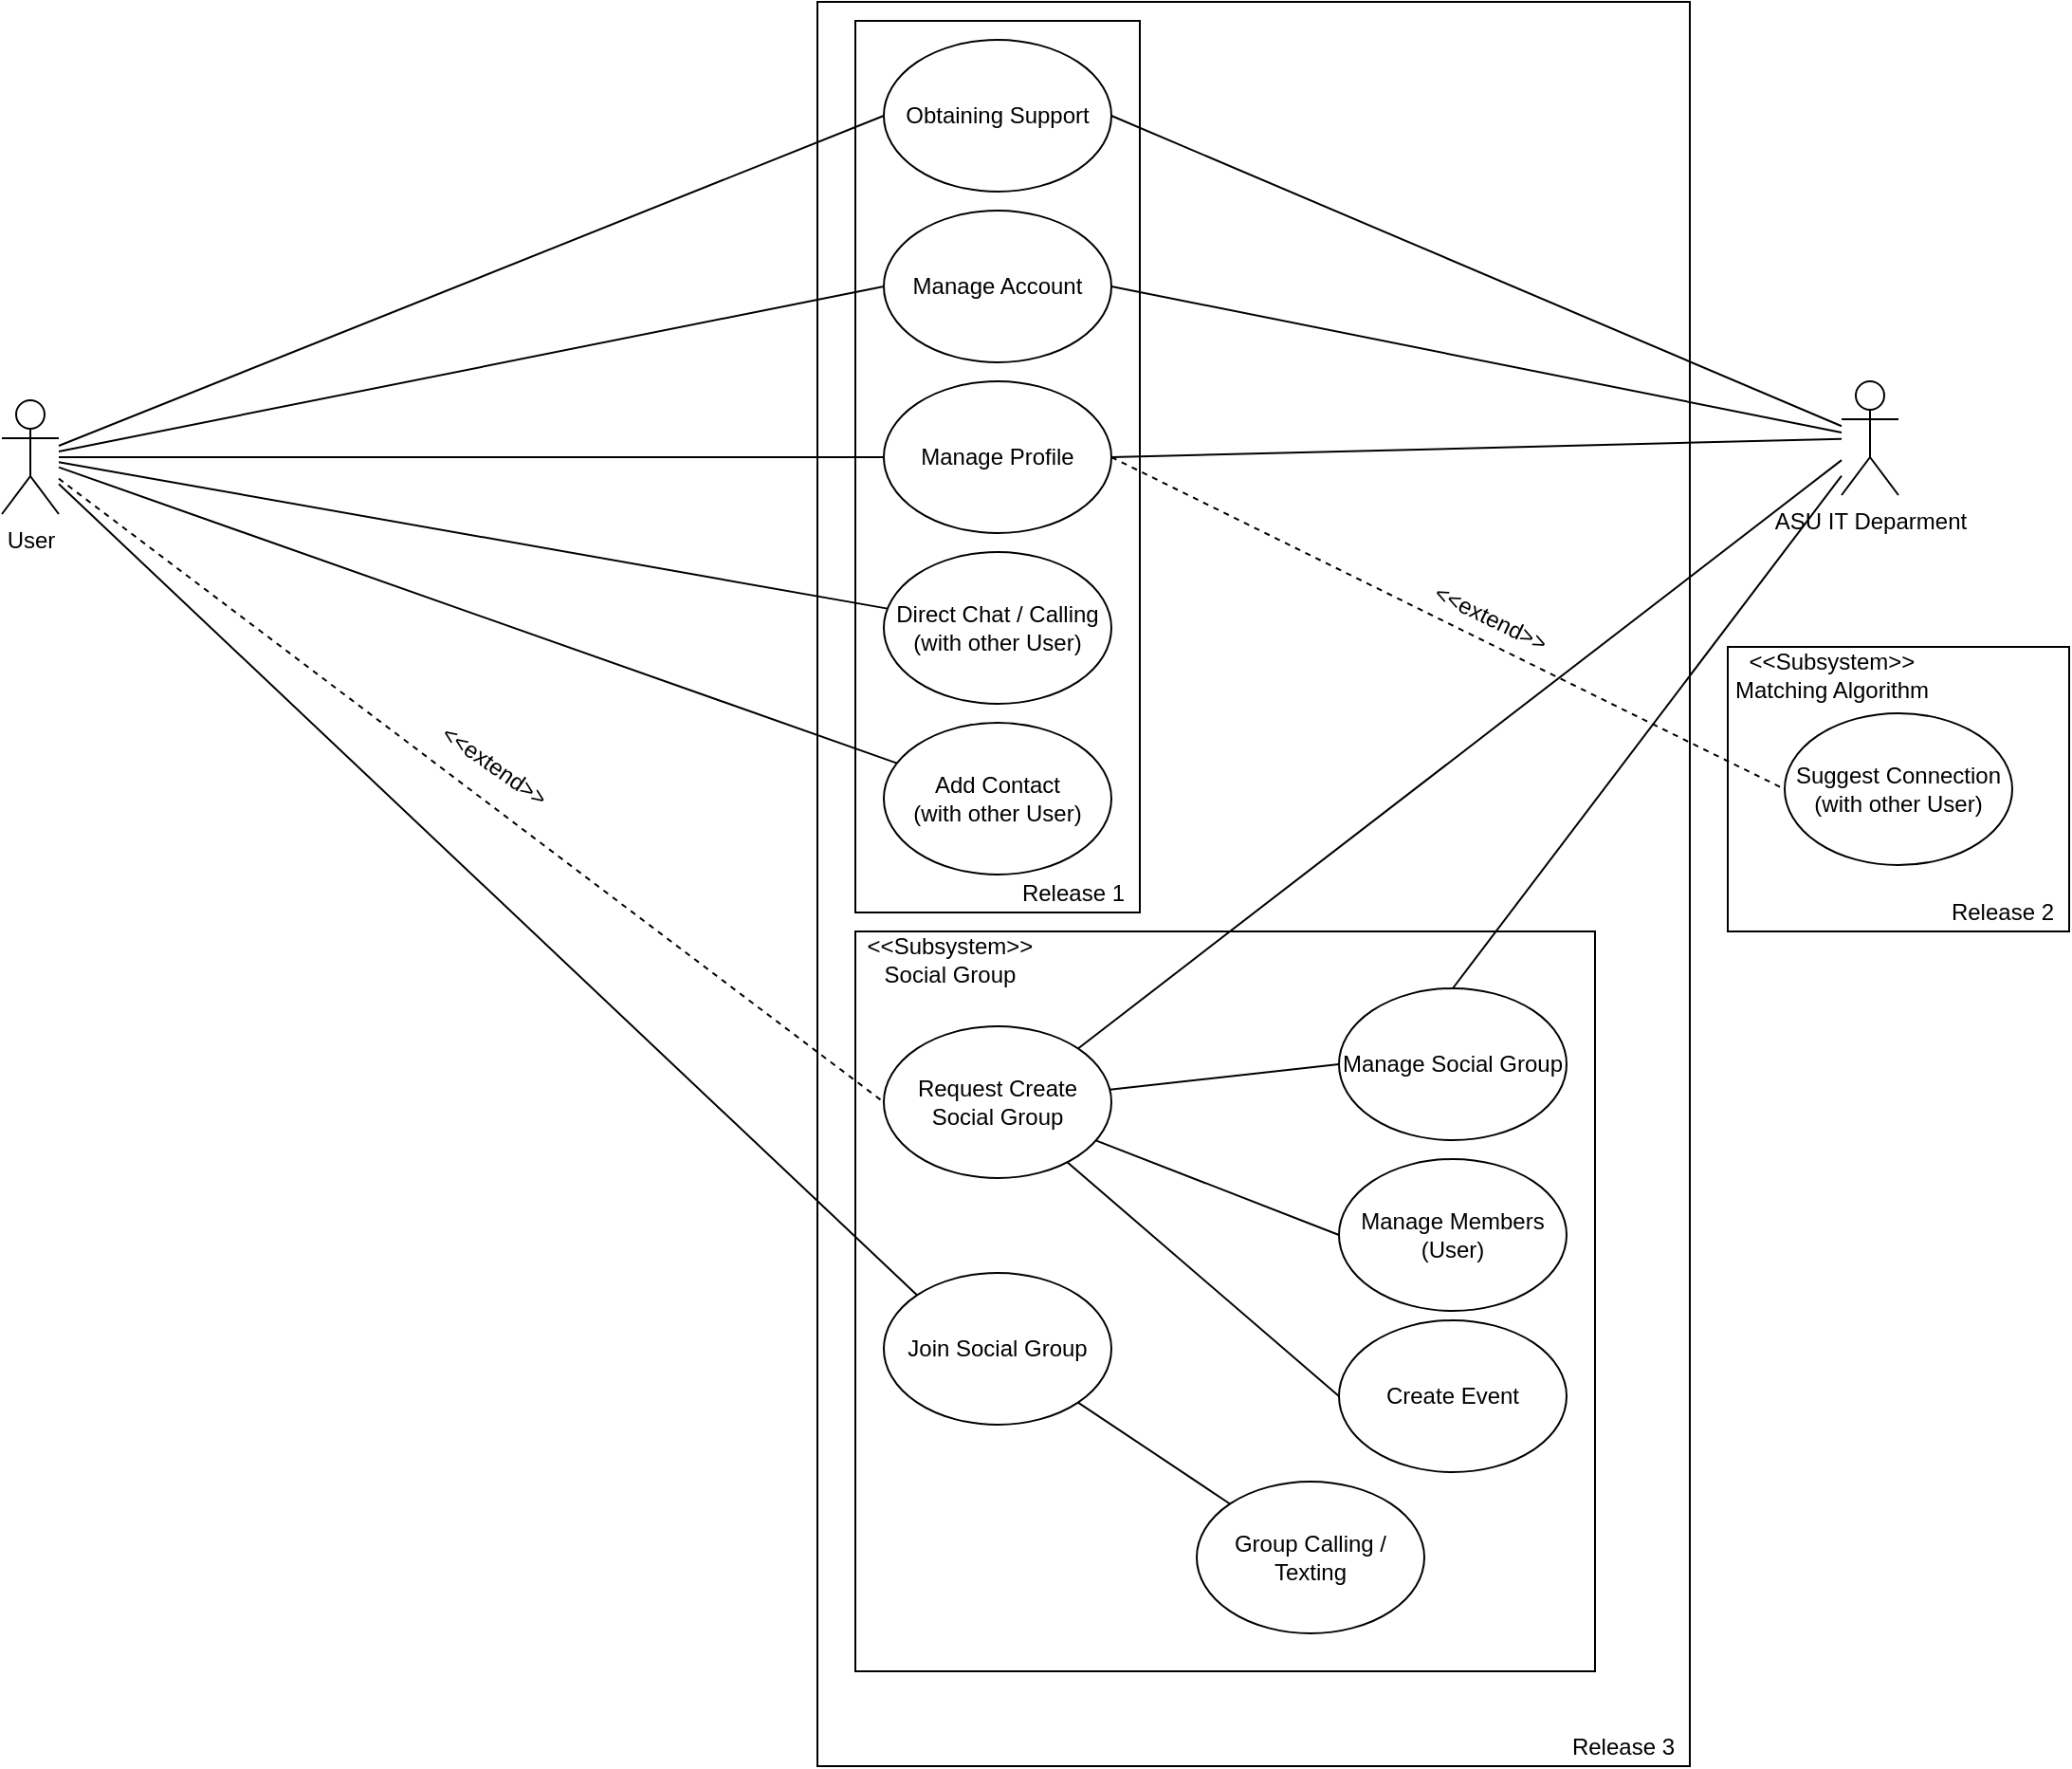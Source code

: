 <mxfile version="13.7.3" type="github">
  <diagram name="Page-1" id="e7e014a7-5840-1c2e-5031-d8a46d1fe8dd">
    <mxGraphModel dx="2062" dy="1598" grid="1" gridSize="10" guides="1" tooltips="1" connect="1" arrows="1" fold="1" page="1" pageScale="1" pageWidth="1169" pageHeight="826" background="#ffffff" math="0" shadow="0">
      <root>
        <mxCell id="0" />
        <mxCell id="1" parent="0" />
        <mxCell id="tmU0NbPpEFiXvQvpC27V-90" value="" style="whiteSpace=wrap;html=1;" vertex="1" parent="1">
          <mxGeometry x="490" y="-10" width="460" height="930" as="geometry" />
        </mxCell>
        <mxCell id="tmU0NbPpEFiXvQvpC27V-109" value="" style="whiteSpace=wrap;html=1;" vertex="1" parent="1">
          <mxGeometry x="510" y="480" width="390" height="390" as="geometry" />
        </mxCell>
        <mxCell id="tmU0NbPpEFiXvQvpC27V-71" value="" style="rounded=0;whiteSpace=wrap;html=1;" vertex="1" parent="1">
          <mxGeometry x="970" y="330" width="180" height="150" as="geometry" />
        </mxCell>
        <mxCell id="tmU0NbPpEFiXvQvpC27V-63" value="" style="rounded=0;whiteSpace=wrap;html=1;" vertex="1" parent="1">
          <mxGeometry x="510" width="150" height="470" as="geometry" />
        </mxCell>
        <mxCell id="tmU0NbPpEFiXvQvpC27V-54" style="rounded=0;orthogonalLoop=1;jettySize=auto;html=1;entryX=0;entryY=0.5;entryDx=0;entryDy=0;endArrow=none;endFill=0;" edge="1" parent="1" source="tmU0NbPpEFiXvQvpC27V-41" target="tmU0NbPpEFiXvQvpC27V-47">
          <mxGeometry relative="1" as="geometry">
            <mxPoint x="350" y="190" as="sourcePoint" />
          </mxGeometry>
        </mxCell>
        <mxCell id="tmU0NbPpEFiXvQvpC27V-78" style="edgeStyle=none;rounded=0;orthogonalLoop=1;jettySize=auto;html=1;entryX=0;entryY=0;entryDx=0;entryDy=0;endArrow=none;endFill=0;" edge="1" parent="1" source="tmU0NbPpEFiXvQvpC27V-41" target="tmU0NbPpEFiXvQvpC27V-74">
          <mxGeometry relative="1" as="geometry" />
        </mxCell>
        <mxCell id="tmU0NbPpEFiXvQvpC27V-94" style="edgeStyle=none;rounded=0;orthogonalLoop=1;jettySize=auto;html=1;entryX=0;entryY=0.5;entryDx=0;entryDy=0;endArrow=none;endFill=0;" edge="1" parent="1" source="tmU0NbPpEFiXvQvpC27V-41" target="tmU0NbPpEFiXvQvpC27V-48">
          <mxGeometry relative="1" as="geometry" />
        </mxCell>
        <mxCell id="tmU0NbPpEFiXvQvpC27V-99" style="edgeStyle=none;rounded=0;orthogonalLoop=1;jettySize=auto;html=1;entryX=0;entryY=0.5;entryDx=0;entryDy=0;endArrow=none;endFill=0;dashed=1;" edge="1" parent="1" source="tmU0NbPpEFiXvQvpC27V-41" target="tmU0NbPpEFiXvQvpC27V-95">
          <mxGeometry relative="1" as="geometry" />
        </mxCell>
        <mxCell id="tmU0NbPpEFiXvQvpC27V-41" value="User" style="shape=umlActor;verticalLabelPosition=bottom;verticalAlign=top;html=1;outlineConnect=0;" vertex="1" parent="1">
          <mxGeometry x="60" y="200" width="30" height="60" as="geometry" />
        </mxCell>
        <mxCell id="tmU0NbPpEFiXvQvpC27V-56" style="edgeStyle=none;rounded=0;orthogonalLoop=1;jettySize=auto;html=1;entryX=1;entryY=0.5;entryDx=0;entryDy=0;endArrow=none;endFill=0;" edge="1" parent="1" source="tmU0NbPpEFiXvQvpC27V-43" target="tmU0NbPpEFiXvQvpC27V-48">
          <mxGeometry relative="1" as="geometry" />
        </mxCell>
        <mxCell id="tmU0NbPpEFiXvQvpC27V-57" style="edgeStyle=none;rounded=0;orthogonalLoop=1;jettySize=auto;html=1;entryX=1;entryY=0.5;entryDx=0;entryDy=0;endArrow=none;endFill=0;" edge="1" parent="1" source="tmU0NbPpEFiXvQvpC27V-43" target="tmU0NbPpEFiXvQvpC27V-46">
          <mxGeometry relative="1" as="geometry" />
        </mxCell>
        <mxCell id="tmU0NbPpEFiXvQvpC27V-58" style="edgeStyle=none;rounded=0;orthogonalLoop=1;jettySize=auto;html=1;entryX=1;entryY=0.5;entryDx=0;entryDy=0;endArrow=none;endFill=0;" edge="1" parent="1" source="tmU0NbPpEFiXvQvpC27V-43" target="tmU0NbPpEFiXvQvpC27V-47">
          <mxGeometry relative="1" as="geometry" />
        </mxCell>
        <mxCell id="tmU0NbPpEFiXvQvpC27V-87" style="edgeStyle=none;rounded=0;orthogonalLoop=1;jettySize=auto;html=1;entryX=0.5;entryY=0;entryDx=0;entryDy=0;endArrow=none;endFill=0;" edge="1" parent="1" source="tmU0NbPpEFiXvQvpC27V-43" target="tmU0NbPpEFiXvQvpC27V-75">
          <mxGeometry relative="1" as="geometry" />
        </mxCell>
        <mxCell id="tmU0NbPpEFiXvQvpC27V-103" style="edgeStyle=none;rounded=0;orthogonalLoop=1;jettySize=auto;html=1;entryX=1;entryY=0;entryDx=0;entryDy=0;endArrow=none;endFill=0;" edge="1" parent="1" source="tmU0NbPpEFiXvQvpC27V-43" target="tmU0NbPpEFiXvQvpC27V-95">
          <mxGeometry relative="1" as="geometry" />
        </mxCell>
        <mxCell id="tmU0NbPpEFiXvQvpC27V-43" value="ASU IT Deparment" style="shape=umlActor;verticalLabelPosition=bottom;verticalAlign=top;html=1;outlineConnect=0;" vertex="1" parent="1">
          <mxGeometry x="1030" y="190" width="30" height="60" as="geometry" />
        </mxCell>
        <mxCell id="tmU0NbPpEFiXvQvpC27V-65" style="edgeStyle=none;rounded=0;orthogonalLoop=1;jettySize=auto;html=1;entryX=0;entryY=0.5;entryDx=0;entryDy=0;endArrow=none;endFill=0;dashed=1;exitX=1;exitY=0.5;exitDx=0;exitDy=0;" edge="1" parent="1" source="tmU0NbPpEFiXvQvpC27V-47" target="tmU0NbPpEFiXvQvpC27V-51">
          <mxGeometry relative="1" as="geometry" />
        </mxCell>
        <mxCell id="tmU0NbPpEFiXvQvpC27V-46" value="Manage Account" style="ellipse;whiteSpace=wrap;html=1;" vertex="1" parent="1">
          <mxGeometry x="525" y="100" width="120" height="80" as="geometry" />
        </mxCell>
        <mxCell id="tmU0NbPpEFiXvQvpC27V-47" value="Manage Profile" style="ellipse;whiteSpace=wrap;html=1;" vertex="1" parent="1">
          <mxGeometry x="525" y="190" width="120" height="80" as="geometry" />
        </mxCell>
        <mxCell id="tmU0NbPpEFiXvQvpC27V-48" value="Obtaining Support" style="ellipse;whiteSpace=wrap;html=1;" vertex="1" parent="1">
          <mxGeometry x="525" y="10" width="120" height="80" as="geometry" />
        </mxCell>
        <mxCell id="tmU0NbPpEFiXvQvpC27V-60" style="edgeStyle=none;rounded=0;orthogonalLoop=1;jettySize=auto;html=1;endArrow=none;endFill=0;" edge="1" parent="1" source="tmU0NbPpEFiXvQvpC27V-49" target="tmU0NbPpEFiXvQvpC27V-41">
          <mxGeometry relative="1" as="geometry" />
        </mxCell>
        <mxCell id="tmU0NbPpEFiXvQvpC27V-49" value="Direct Chat / Calling&lt;br&gt;(with other User)" style="ellipse;whiteSpace=wrap;html=1;" vertex="1" parent="1">
          <mxGeometry x="525" y="280" width="120" height="80" as="geometry" />
        </mxCell>
        <mxCell id="tmU0NbPpEFiXvQvpC27V-51" value="Suggest Connection (with other User)" style="ellipse;whiteSpace=wrap;html=1;" vertex="1" parent="1">
          <mxGeometry x="1000" y="365" width="120" height="80" as="geometry" />
        </mxCell>
        <mxCell id="tmU0NbPpEFiXvQvpC27V-53" style="rounded=0;orthogonalLoop=1;jettySize=auto;html=1;entryX=0;entryY=0.5;entryDx=0;entryDy=0;endArrow=none;endFill=0;" edge="1" parent="1" source="tmU0NbPpEFiXvQvpC27V-41" target="tmU0NbPpEFiXvQvpC27V-46">
          <mxGeometry relative="1" as="geometry">
            <mxPoint x="290" y="100" as="sourcePoint" />
          </mxGeometry>
        </mxCell>
        <mxCell id="tmU0NbPpEFiXvQvpC27V-62" style="edgeStyle=none;rounded=0;orthogonalLoop=1;jettySize=auto;html=1;endArrow=none;endFill=0;" edge="1" parent="1" source="tmU0NbPpEFiXvQvpC27V-61" target="tmU0NbPpEFiXvQvpC27V-41">
          <mxGeometry relative="1" as="geometry" />
        </mxCell>
        <mxCell id="tmU0NbPpEFiXvQvpC27V-61" value="Add Contact&lt;br&gt;(with other User)" style="ellipse;whiteSpace=wrap;html=1;" vertex="1" parent="1">
          <mxGeometry x="525" y="370" width="120" height="80" as="geometry" />
        </mxCell>
        <mxCell id="tmU0NbPpEFiXvQvpC27V-64" value="Release 1" style="text;html=1;strokeColor=none;fillColor=none;align=center;verticalAlign=middle;whiteSpace=wrap;rounded=0;" vertex="1" parent="1">
          <mxGeometry x="590" y="450" width="70" height="20" as="geometry" />
        </mxCell>
        <mxCell id="tmU0NbPpEFiXvQvpC27V-69" value="&amp;lt;&amp;lt;extend&amp;gt;&amp;gt;" style="text;html=1;strokeColor=none;fillColor=none;align=center;verticalAlign=middle;whiteSpace=wrap;rounded=0;rotation=26;" vertex="1" parent="1">
          <mxGeometry x="805" y="300" width="80" height="30" as="geometry" />
        </mxCell>
        <mxCell id="tmU0NbPpEFiXvQvpC27V-72" value="Release 2" style="text;html=1;strokeColor=none;fillColor=none;align=center;verticalAlign=middle;whiteSpace=wrap;rounded=0;" vertex="1" parent="1">
          <mxGeometry x="1080" y="460" width="70" height="20" as="geometry" />
        </mxCell>
        <mxCell id="tmU0NbPpEFiXvQvpC27V-108" style="edgeStyle=none;rounded=0;orthogonalLoop=1;jettySize=auto;html=1;endArrow=none;endFill=0;exitX=1;exitY=1;exitDx=0;exitDy=0;" edge="1" parent="1" source="tmU0NbPpEFiXvQvpC27V-74" target="tmU0NbPpEFiXvQvpC27V-107">
          <mxGeometry relative="1" as="geometry" />
        </mxCell>
        <mxCell id="tmU0NbPpEFiXvQvpC27V-74" value="Join Social Group" style="ellipse;whiteSpace=wrap;html=1;" vertex="1" parent="1">
          <mxGeometry x="525" y="660" width="120" height="80" as="geometry" />
        </mxCell>
        <mxCell id="tmU0NbPpEFiXvQvpC27V-75" value="Manage Social Group" style="ellipse;whiteSpace=wrap;html=1;" vertex="1" parent="1">
          <mxGeometry x="765" y="510" width="120" height="80" as="geometry" />
        </mxCell>
        <mxCell id="tmU0NbPpEFiXvQvpC27V-76" value="Manage Members (User)" style="ellipse;whiteSpace=wrap;html=1;" vertex="1" parent="1">
          <mxGeometry x="765" y="600" width="120" height="80" as="geometry" />
        </mxCell>
        <mxCell id="tmU0NbPpEFiXvQvpC27V-83" value="Create Event" style="ellipse;whiteSpace=wrap;html=1;" vertex="1" parent="1">
          <mxGeometry x="765" y="685" width="120" height="80" as="geometry" />
        </mxCell>
        <mxCell id="tmU0NbPpEFiXvQvpC27V-92" value="Release 3" style="text;html=1;strokeColor=none;fillColor=none;align=center;verticalAlign=middle;whiteSpace=wrap;rounded=0;" vertex="1" parent="1">
          <mxGeometry x="880" y="900" width="70" height="20" as="geometry" />
        </mxCell>
        <mxCell id="tmU0NbPpEFiXvQvpC27V-100" style="edgeStyle=none;rounded=0;orthogonalLoop=1;jettySize=auto;html=1;entryX=0;entryY=0.5;entryDx=0;entryDy=0;endArrow=none;endFill=0;" edge="1" parent="1" source="tmU0NbPpEFiXvQvpC27V-95" target="tmU0NbPpEFiXvQvpC27V-75">
          <mxGeometry relative="1" as="geometry" />
        </mxCell>
        <mxCell id="tmU0NbPpEFiXvQvpC27V-101" style="edgeStyle=none;rounded=0;orthogonalLoop=1;jettySize=auto;html=1;entryX=0;entryY=0.5;entryDx=0;entryDy=0;endArrow=none;endFill=0;" edge="1" parent="1" source="tmU0NbPpEFiXvQvpC27V-95" target="tmU0NbPpEFiXvQvpC27V-76">
          <mxGeometry relative="1" as="geometry" />
        </mxCell>
        <mxCell id="tmU0NbPpEFiXvQvpC27V-102" style="edgeStyle=none;rounded=0;orthogonalLoop=1;jettySize=auto;html=1;entryX=0;entryY=0.5;entryDx=0;entryDy=0;endArrow=none;endFill=0;" edge="1" parent="1" source="tmU0NbPpEFiXvQvpC27V-95" target="tmU0NbPpEFiXvQvpC27V-83">
          <mxGeometry relative="1" as="geometry" />
        </mxCell>
        <mxCell id="tmU0NbPpEFiXvQvpC27V-95" value="Request Create Social Group" style="ellipse;whiteSpace=wrap;html=1;" vertex="1" parent="1">
          <mxGeometry x="525" y="530" width="120" height="80" as="geometry" />
        </mxCell>
        <mxCell id="tmU0NbPpEFiXvQvpC27V-105" value="&amp;lt;&amp;lt;extend&amp;gt;&amp;gt;" style="text;html=1;strokeColor=none;fillColor=none;align=center;verticalAlign=middle;whiteSpace=wrap;rounded=0;rotation=35;" vertex="1" parent="1">
          <mxGeometry x="280" y="377.5" width="80" height="30" as="geometry" />
        </mxCell>
        <mxCell id="tmU0NbPpEFiXvQvpC27V-107" value="Group Calling / Texting" style="ellipse;whiteSpace=wrap;html=1;" vertex="1" parent="1">
          <mxGeometry x="690" y="770" width="120" height="80" as="geometry" />
        </mxCell>
        <mxCell id="tmU0NbPpEFiXvQvpC27V-111" value="&amp;lt;&amp;lt;Subsystem&amp;gt;&amp;gt;&lt;br&gt;Social Group" style="text;html=1;strokeColor=none;fillColor=none;align=center;verticalAlign=middle;whiteSpace=wrap;rounded=0;" vertex="1" parent="1">
          <mxGeometry x="510" y="480" width="100" height="30" as="geometry" />
        </mxCell>
        <mxCell id="tmU0NbPpEFiXvQvpC27V-112" value="&amp;lt;&amp;lt;Subsystem&amp;gt;&amp;gt;&lt;br&gt;Matching Algorithm" style="text;html=1;strokeColor=none;fillColor=none;align=center;verticalAlign=middle;whiteSpace=wrap;rounded=0;" vertex="1" parent="1">
          <mxGeometry x="970" y="330" width="110" height="30" as="geometry" />
        </mxCell>
      </root>
    </mxGraphModel>
  </diagram>
</mxfile>
